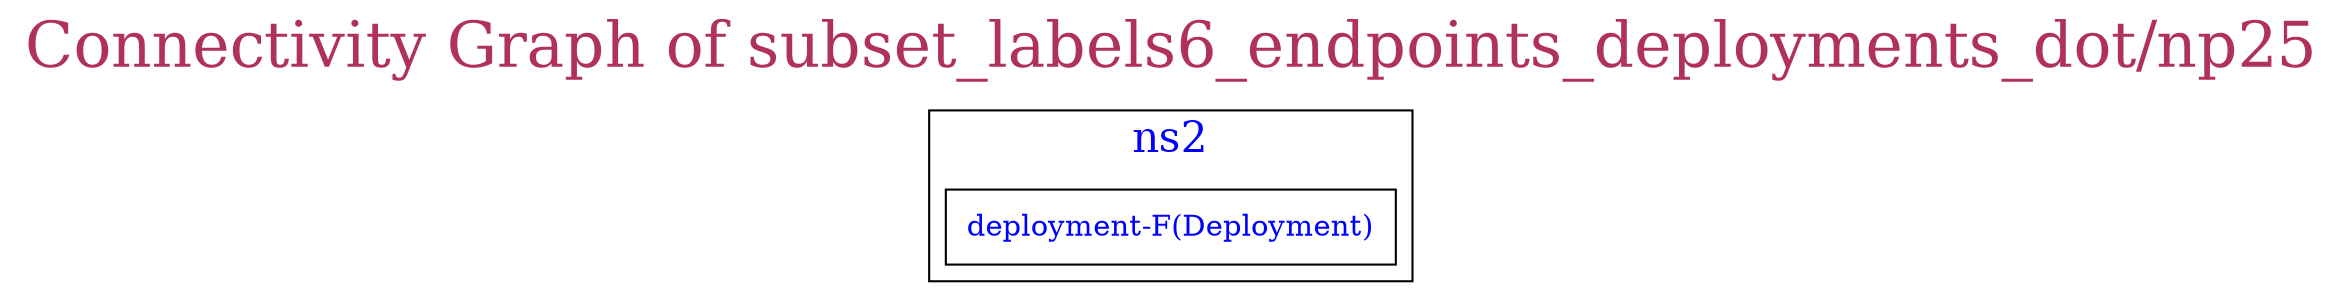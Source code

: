 // The Connectivity Graph of subset_labels6_endpoints_deployments_dot/np25
digraph {
	label="Connectivity Graph of subset_labels6_endpoints_deployments_dot/np25"	labelloc = "t"
	fontsize=30
	fontcolor=maroon
subgraph cluster_ns2_namespace{
	label="ns2"
	fontsize=20
	fontcolor=blue
	"ns2/deployment-F(Deployment)" [label=<<table border="0" cellspacing="0"><tr><td>deployment-F(Deployment)</td></tr></table>> shape=box fontcolor=blue]
}
}

